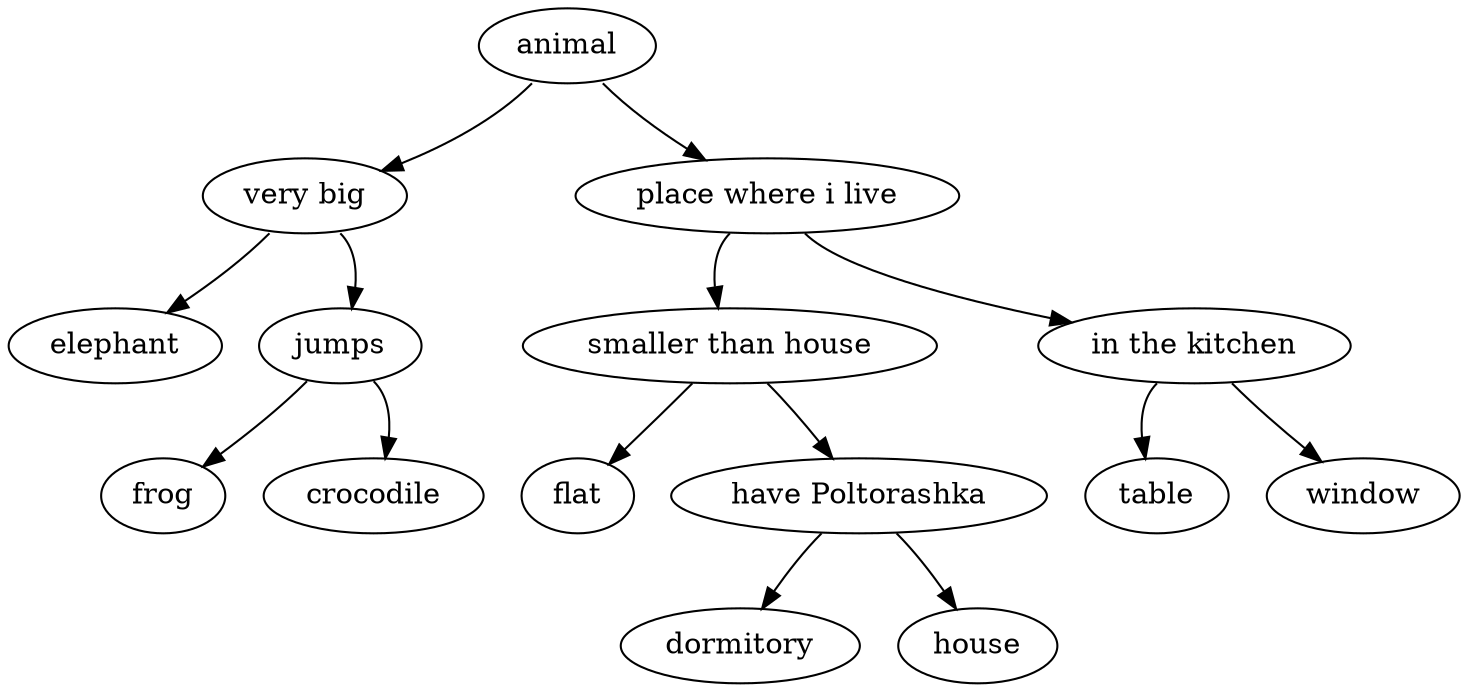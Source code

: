 digraph G {
94799991108944[label = "elephant"]
94799991108864[label = "very big"]
94799991108864:sw -> 94799991108944;
94799991108864:se -> 94799991109024;
94799991109104[label = "frog"]
94799991109024[label = "jumps"]
94799991109024:sw -> 94799991109104;
94799991109024:se -> 94799991109184;
94799991109184[label = "crocodile"]
94799991108784[label = "animal"]
94799991108784:sw -> 94799991108864;
94799991108784:se -> 94799991109264;
94799991109424[label = "flat"]
94799991109344[label = "smaller than house"]
94799991109344:sw -> 94799991109424;
94799991109344:se -> 94799991109504;
94799991109584[label = "dormitory"]
94799991109504[label = "have Poltorashka"]
94799991109504:sw -> 94799991109584;
94799991109504:se -> 94799991109664;
94799991109664[label = "house"]
94799991109264[label = "place where i live"]
94799991109264:sw -> 94799991109344;
94799991109264:se -> 94799991109744;
94799991109824[label = "table"]
94799991109744[label = "in the kitchen"]
94799991109744:sw -> 94799991109824;
94799991109744:se -> 94799991109904;
94799991109904[label = "window"]

}